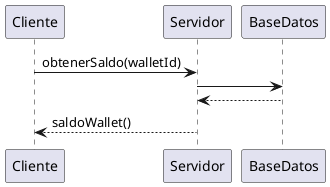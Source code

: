 @startuml
Cliente -> Servidor: obtenerSaldo(walletId)
Servidor -> BaseDatos
BaseDatos --> Servidor
Servidor --> Cliente: saldoWallet()
@enduml
